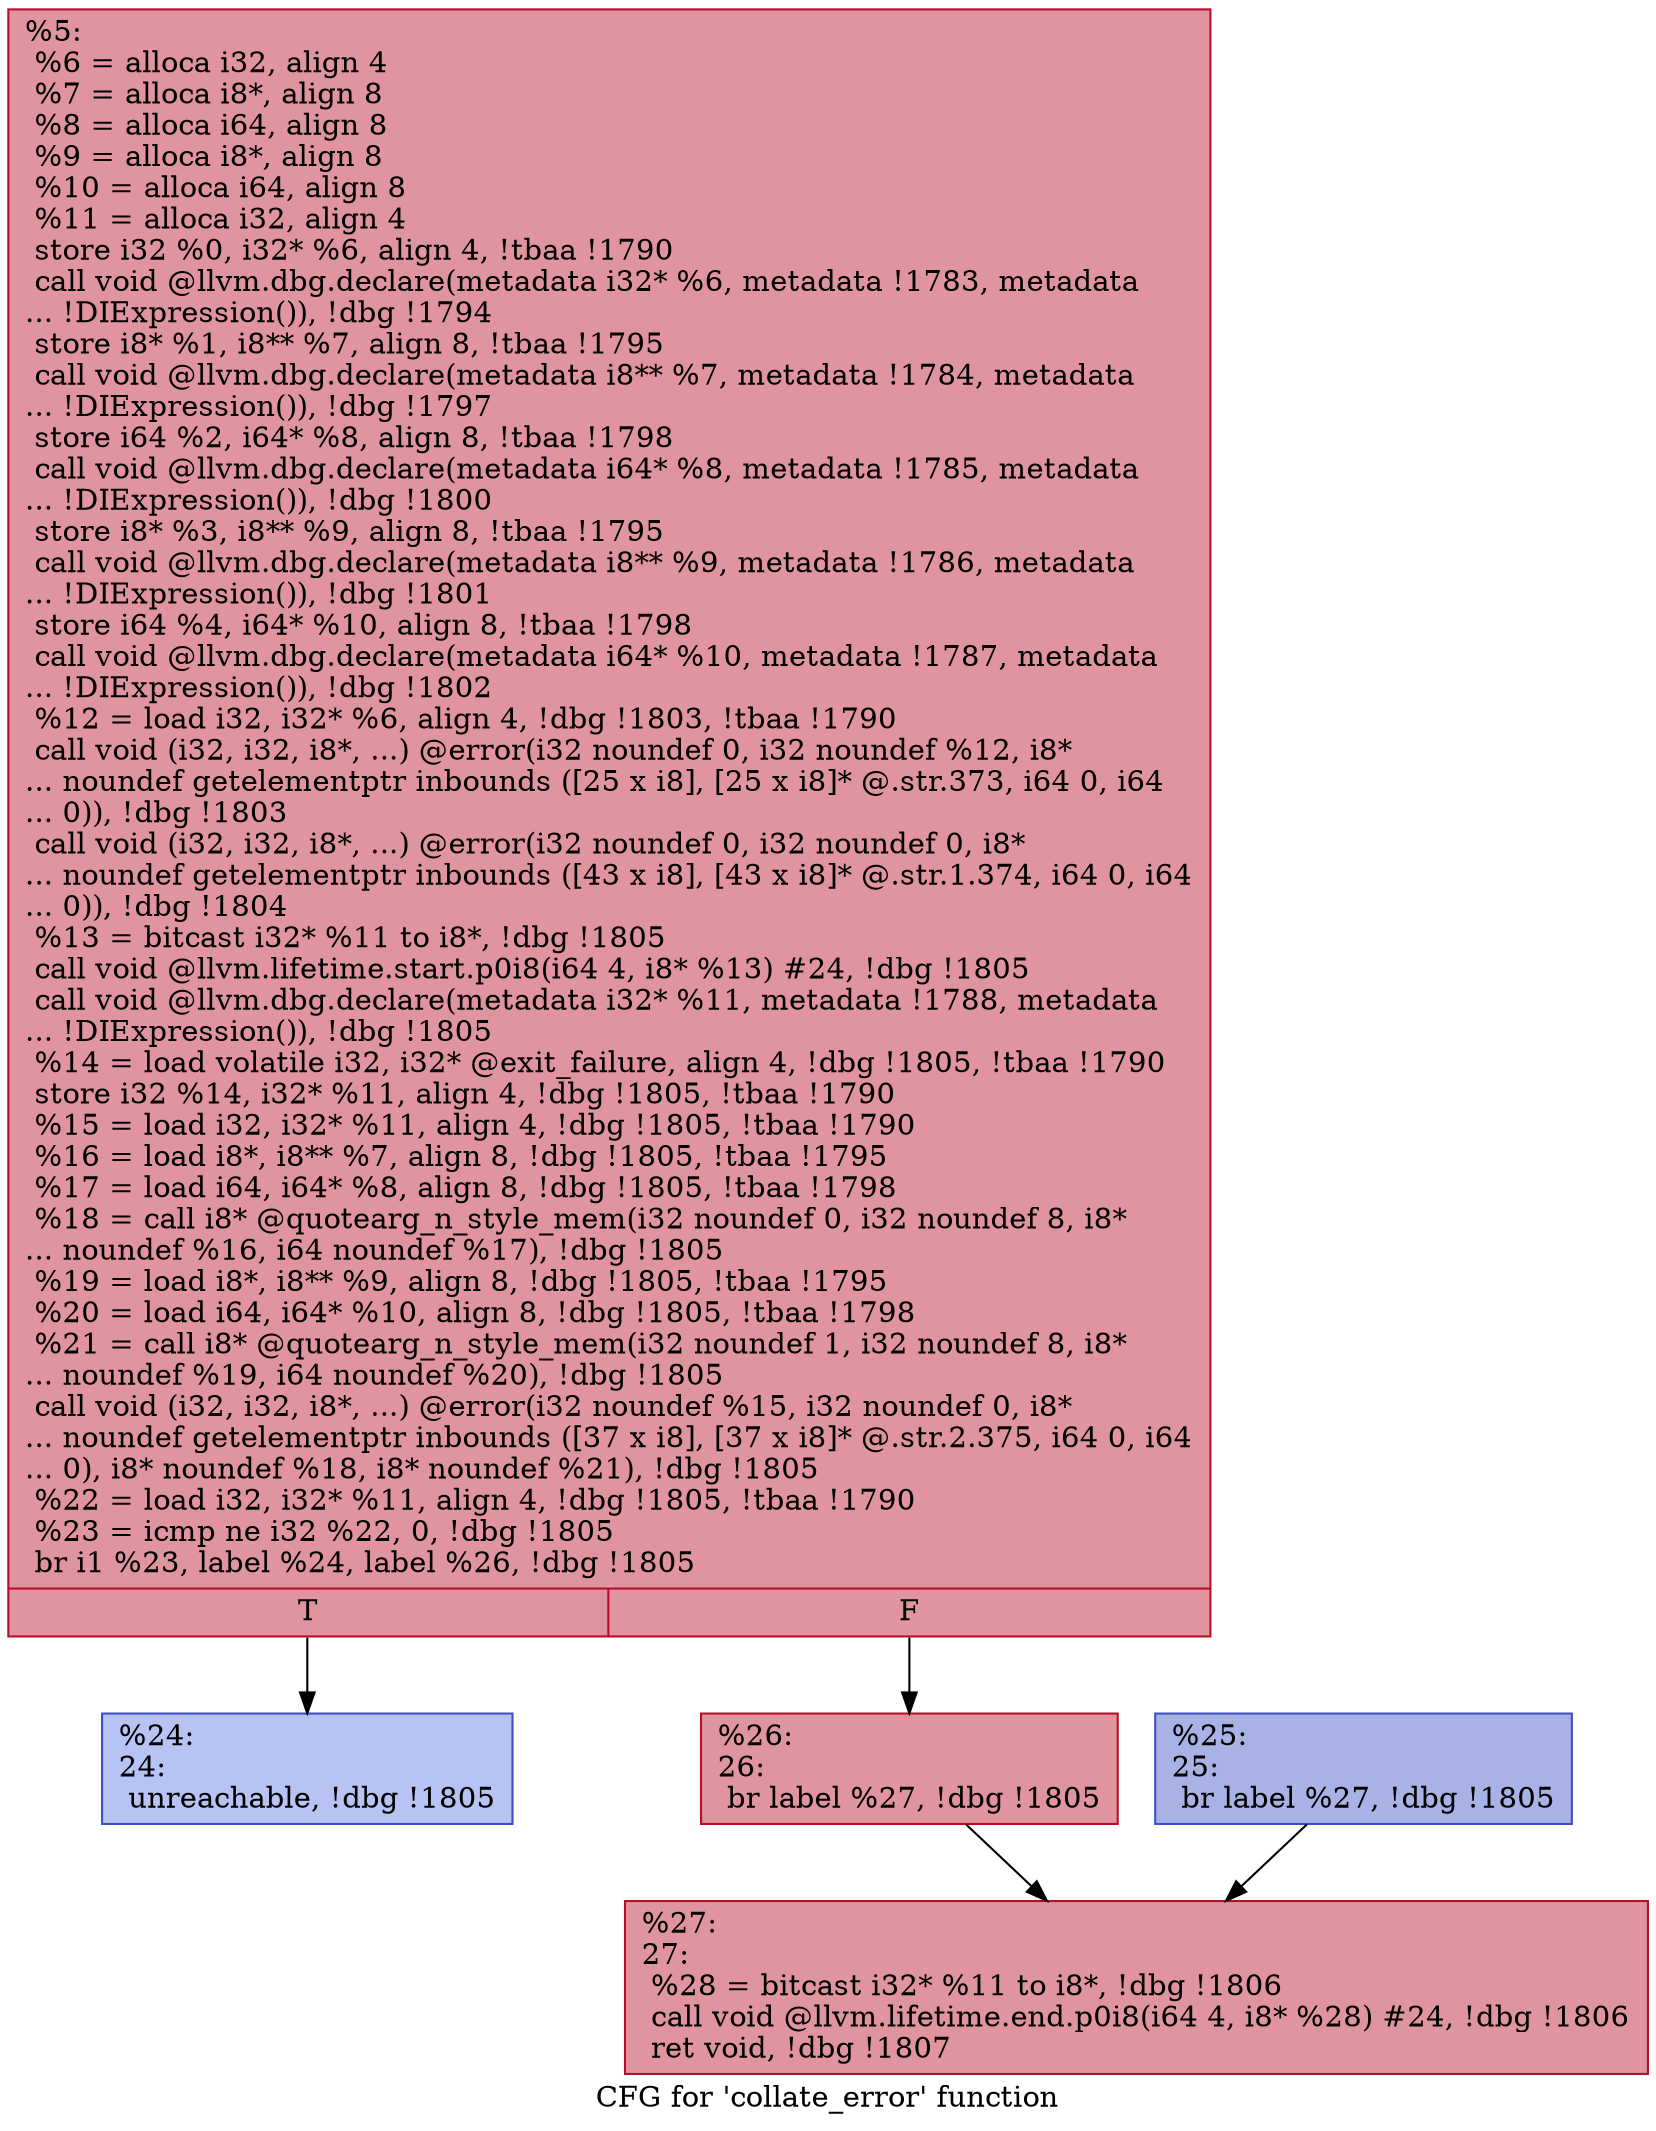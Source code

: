 digraph "CFG for 'collate_error' function" {
	label="CFG for 'collate_error' function";

	Node0x287b6b0 [shape=record,color="#b70d28ff", style=filled, fillcolor="#b70d2870",label="{%5:\l  %6 = alloca i32, align 4\l  %7 = alloca i8*, align 8\l  %8 = alloca i64, align 8\l  %9 = alloca i8*, align 8\l  %10 = alloca i64, align 8\l  %11 = alloca i32, align 4\l  store i32 %0, i32* %6, align 4, !tbaa !1790\l  call void @llvm.dbg.declare(metadata i32* %6, metadata !1783, metadata\l... !DIExpression()), !dbg !1794\l  store i8* %1, i8** %7, align 8, !tbaa !1795\l  call void @llvm.dbg.declare(metadata i8** %7, metadata !1784, metadata\l... !DIExpression()), !dbg !1797\l  store i64 %2, i64* %8, align 8, !tbaa !1798\l  call void @llvm.dbg.declare(metadata i64* %8, metadata !1785, metadata\l... !DIExpression()), !dbg !1800\l  store i8* %3, i8** %9, align 8, !tbaa !1795\l  call void @llvm.dbg.declare(metadata i8** %9, metadata !1786, metadata\l... !DIExpression()), !dbg !1801\l  store i64 %4, i64* %10, align 8, !tbaa !1798\l  call void @llvm.dbg.declare(metadata i64* %10, metadata !1787, metadata\l... !DIExpression()), !dbg !1802\l  %12 = load i32, i32* %6, align 4, !dbg !1803, !tbaa !1790\l  call void (i32, i32, i8*, ...) @error(i32 noundef 0, i32 noundef %12, i8*\l... noundef getelementptr inbounds ([25 x i8], [25 x i8]* @.str.373, i64 0, i64\l... 0)), !dbg !1803\l  call void (i32, i32, i8*, ...) @error(i32 noundef 0, i32 noundef 0, i8*\l... noundef getelementptr inbounds ([43 x i8], [43 x i8]* @.str.1.374, i64 0, i64\l... 0)), !dbg !1804\l  %13 = bitcast i32* %11 to i8*, !dbg !1805\l  call void @llvm.lifetime.start.p0i8(i64 4, i8* %13) #24, !dbg !1805\l  call void @llvm.dbg.declare(metadata i32* %11, metadata !1788, metadata\l... !DIExpression()), !dbg !1805\l  %14 = load volatile i32, i32* @exit_failure, align 4, !dbg !1805, !tbaa !1790\l  store i32 %14, i32* %11, align 4, !dbg !1805, !tbaa !1790\l  %15 = load i32, i32* %11, align 4, !dbg !1805, !tbaa !1790\l  %16 = load i8*, i8** %7, align 8, !dbg !1805, !tbaa !1795\l  %17 = load i64, i64* %8, align 8, !dbg !1805, !tbaa !1798\l  %18 = call i8* @quotearg_n_style_mem(i32 noundef 0, i32 noundef 8, i8*\l... noundef %16, i64 noundef %17), !dbg !1805\l  %19 = load i8*, i8** %9, align 8, !dbg !1805, !tbaa !1795\l  %20 = load i64, i64* %10, align 8, !dbg !1805, !tbaa !1798\l  %21 = call i8* @quotearg_n_style_mem(i32 noundef 1, i32 noundef 8, i8*\l... noundef %19, i64 noundef %20), !dbg !1805\l  call void (i32, i32, i8*, ...) @error(i32 noundef %15, i32 noundef 0, i8*\l... noundef getelementptr inbounds ([37 x i8], [37 x i8]* @.str.2.375, i64 0, i64\l... 0), i8* noundef %18, i8* noundef %21), !dbg !1805\l  %22 = load i32, i32* %11, align 4, !dbg !1805, !tbaa !1790\l  %23 = icmp ne i32 %22, 0, !dbg !1805\l  br i1 %23, label %24, label %26, !dbg !1805\l|{<s0>T|<s1>F}}"];
	Node0x287b6b0:s0 -> Node0x287dea0;
	Node0x287b6b0:s1 -> Node0x287df40;
	Node0x287dea0 [shape=record,color="#3d50c3ff", style=filled, fillcolor="#5977e370",label="{%24:\l24:                                               \l  unreachable, !dbg !1805\l}"];
	Node0x287def0 [shape=record,color="#3d50c3ff", style=filled, fillcolor="#3d50c370",label="{%25:\l25:                                               \l  br label %27, !dbg !1805\l}"];
	Node0x287def0 -> Node0x287df90;
	Node0x287df40 [shape=record,color="#b70d28ff", style=filled, fillcolor="#b70d2870",label="{%26:\l26:                                               \l  br label %27, !dbg !1805\l}"];
	Node0x287df40 -> Node0x287df90;
	Node0x287df90 [shape=record,color="#b70d28ff", style=filled, fillcolor="#b70d2870",label="{%27:\l27:                                               \l  %28 = bitcast i32* %11 to i8*, !dbg !1806\l  call void @llvm.lifetime.end.p0i8(i64 4, i8* %28) #24, !dbg !1806\l  ret void, !dbg !1807\l}"];
}
